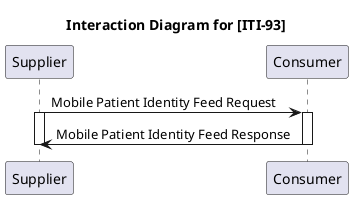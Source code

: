 @startuml

title Interaction Diagram for [ITI-93]

participant supplier as "Supplier"
participant consumer as "Consumer"

supplier -> consumer : Mobile Patient Identity Feed Request
activate supplier
activate consumer

consumer -> supplier: Mobile Patient Identity Feed Response
deactivate consumer
deactivate supplier

@enduml 